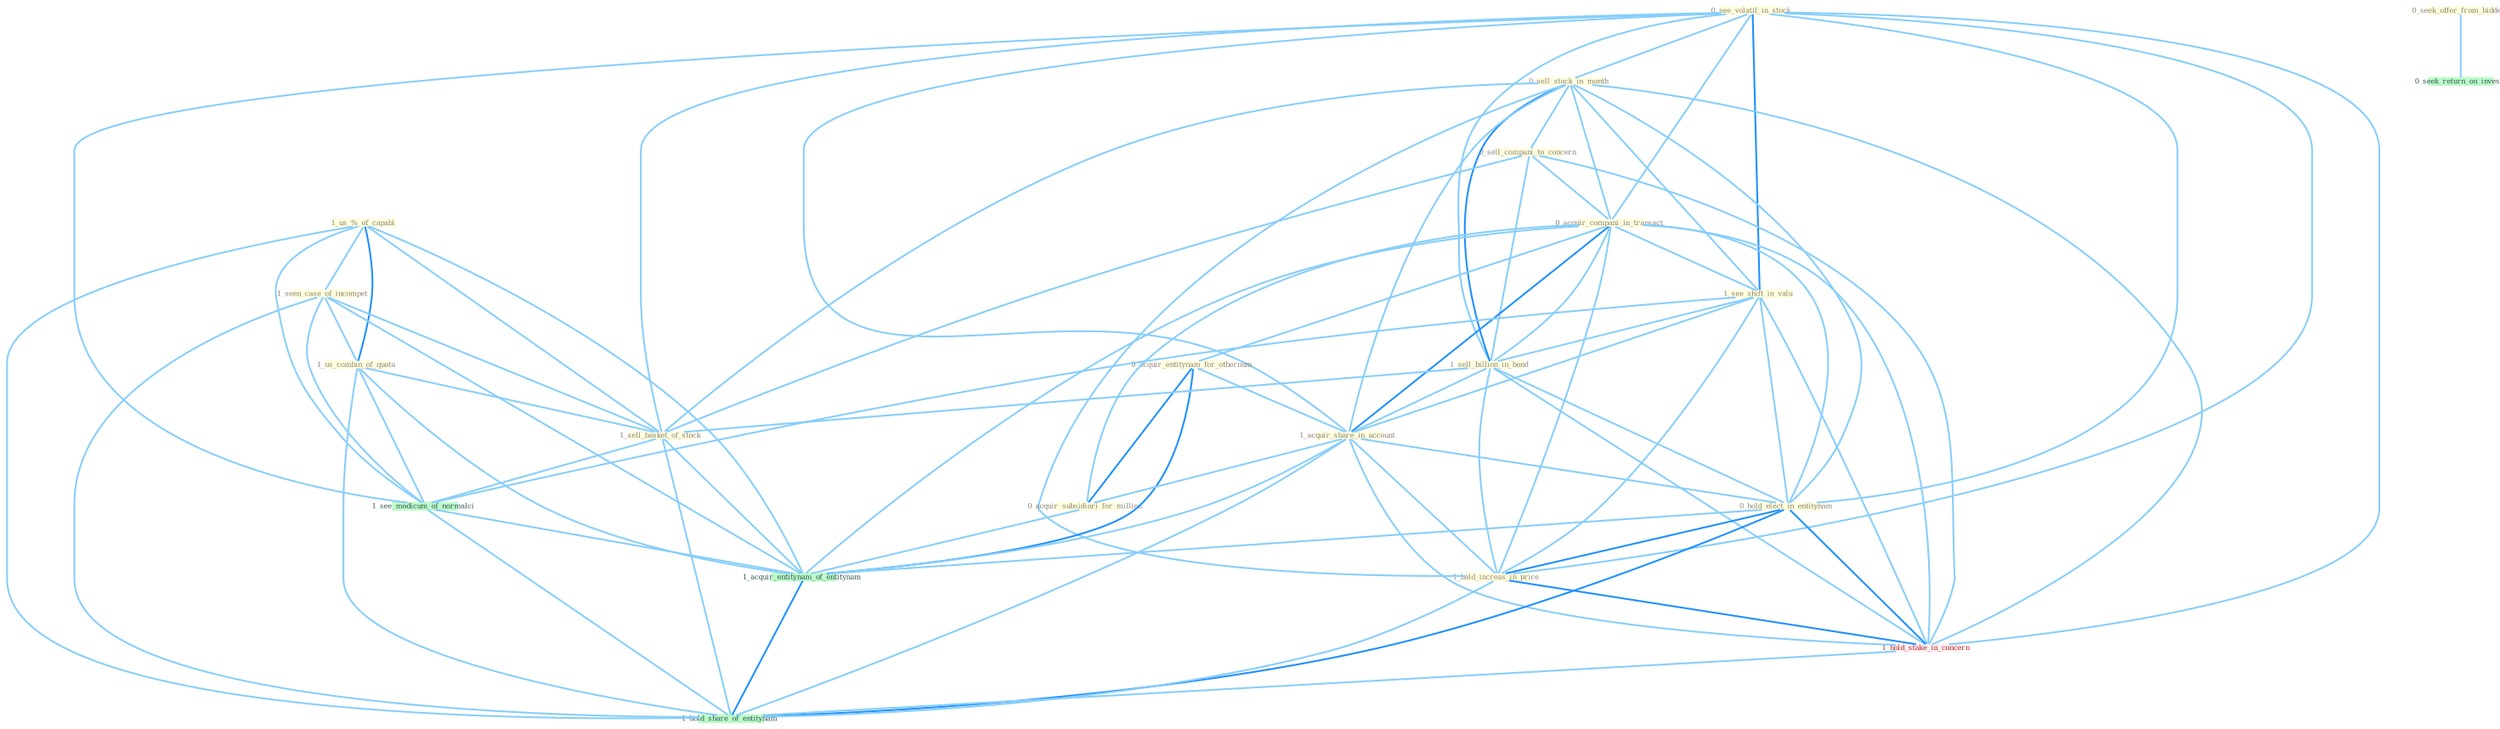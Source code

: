 Graph G{ 
    node
    [shape=polygon,style=filled,width=.5,height=.06,color="#BDFCC9",fixedsize=true,fontsize=4,
    fontcolor="#2f4f4f"];
    {node
    [color="#ffffe0", fontcolor="#8b7d6b"] "0_see_volatil_in_stock " "0_sell_stock_in_month " "0_sell_compani_to_concern " "1_us_%_of_capabl " "1_seen_case_of_incompet " "0_acquir_compani_in_transact " "0_seek_offer_from_bidder " "1_us_combin_of_quota " "1_see_shift_in_valu " "0_acquir_entitynam_for_othernum " "1_sell_billion_in_bond " "1_sell_basket_of_stock " "1_acquir_share_in_account " "0_acquir_subsidiari_for_million " "0_hold_elect_in_entitynam " "1_hold_increas_in_price "}
{node [color="#fff0f5", fontcolor="#b22222"] "1_hold_stake_in_concern "}
edge [color="#B0E2FF"];

	"0_see_volatil_in_stock " -- "0_sell_stock_in_month " [w="1", color="#87cefa" ];
	"0_see_volatil_in_stock " -- "0_acquir_compani_in_transact " [w="1", color="#87cefa" ];
	"0_see_volatil_in_stock " -- "1_see_shift_in_valu " [w="2", color="#1e90ff" , len=0.8];
	"0_see_volatil_in_stock " -- "1_sell_billion_in_bond " [w="1", color="#87cefa" ];
	"0_see_volatil_in_stock " -- "1_sell_basket_of_stock " [w="1", color="#87cefa" ];
	"0_see_volatil_in_stock " -- "1_acquir_share_in_account " [w="1", color="#87cefa" ];
	"0_see_volatil_in_stock " -- "0_hold_elect_in_entitynam " [w="1", color="#87cefa" ];
	"0_see_volatil_in_stock " -- "1_hold_increas_in_price " [w="1", color="#87cefa" ];
	"0_see_volatil_in_stock " -- "1_hold_stake_in_concern " [w="1", color="#87cefa" ];
	"0_see_volatil_in_stock " -- "1_see_modicum_of_normalci " [w="1", color="#87cefa" ];
	"0_sell_stock_in_month " -- "0_sell_compani_to_concern " [w="1", color="#87cefa" ];
	"0_sell_stock_in_month " -- "0_acquir_compani_in_transact " [w="1", color="#87cefa" ];
	"0_sell_stock_in_month " -- "1_see_shift_in_valu " [w="1", color="#87cefa" ];
	"0_sell_stock_in_month " -- "1_sell_billion_in_bond " [w="2", color="#1e90ff" , len=0.8];
	"0_sell_stock_in_month " -- "1_sell_basket_of_stock " [w="1", color="#87cefa" ];
	"0_sell_stock_in_month " -- "1_acquir_share_in_account " [w="1", color="#87cefa" ];
	"0_sell_stock_in_month " -- "0_hold_elect_in_entitynam " [w="1", color="#87cefa" ];
	"0_sell_stock_in_month " -- "1_hold_increas_in_price " [w="1", color="#87cefa" ];
	"0_sell_stock_in_month " -- "1_hold_stake_in_concern " [w="1", color="#87cefa" ];
	"0_sell_compani_to_concern " -- "0_acquir_compani_in_transact " [w="1", color="#87cefa" ];
	"0_sell_compani_to_concern " -- "1_sell_billion_in_bond " [w="1", color="#87cefa" ];
	"0_sell_compani_to_concern " -- "1_sell_basket_of_stock " [w="1", color="#87cefa" ];
	"0_sell_compani_to_concern " -- "1_hold_stake_in_concern " [w="1", color="#87cefa" ];
	"1_us_%_of_capabl " -- "1_seen_case_of_incompet " [w="1", color="#87cefa" ];
	"1_us_%_of_capabl " -- "1_us_combin_of_quota " [w="2", color="#1e90ff" , len=0.8];
	"1_us_%_of_capabl " -- "1_sell_basket_of_stock " [w="1", color="#87cefa" ];
	"1_us_%_of_capabl " -- "1_see_modicum_of_normalci " [w="1", color="#87cefa" ];
	"1_us_%_of_capabl " -- "1_acquir_entitynam_of_entitynam " [w="1", color="#87cefa" ];
	"1_us_%_of_capabl " -- "1_hold_share_of_entitynam " [w="1", color="#87cefa" ];
	"1_seen_case_of_incompet " -- "1_us_combin_of_quota " [w="1", color="#87cefa" ];
	"1_seen_case_of_incompet " -- "1_sell_basket_of_stock " [w="1", color="#87cefa" ];
	"1_seen_case_of_incompet " -- "1_see_modicum_of_normalci " [w="1", color="#87cefa" ];
	"1_seen_case_of_incompet " -- "1_acquir_entitynam_of_entitynam " [w="1", color="#87cefa" ];
	"1_seen_case_of_incompet " -- "1_hold_share_of_entitynam " [w="1", color="#87cefa" ];
	"0_acquir_compani_in_transact " -- "1_see_shift_in_valu " [w="1", color="#87cefa" ];
	"0_acquir_compani_in_transact " -- "0_acquir_entitynam_for_othernum " [w="1", color="#87cefa" ];
	"0_acquir_compani_in_transact " -- "1_sell_billion_in_bond " [w="1", color="#87cefa" ];
	"0_acquir_compani_in_transact " -- "1_acquir_share_in_account " [w="2", color="#1e90ff" , len=0.8];
	"0_acquir_compani_in_transact " -- "0_acquir_subsidiari_for_million " [w="1", color="#87cefa" ];
	"0_acquir_compani_in_transact " -- "0_hold_elect_in_entitynam " [w="1", color="#87cefa" ];
	"0_acquir_compani_in_transact " -- "1_hold_increas_in_price " [w="1", color="#87cefa" ];
	"0_acquir_compani_in_transact " -- "1_hold_stake_in_concern " [w="1", color="#87cefa" ];
	"0_acquir_compani_in_transact " -- "1_acquir_entitynam_of_entitynam " [w="1", color="#87cefa" ];
	"0_seek_offer_from_bidder " -- "0_seek_return_on_invest " [w="1", color="#87cefa" ];
	"1_us_combin_of_quota " -- "1_sell_basket_of_stock " [w="1", color="#87cefa" ];
	"1_us_combin_of_quota " -- "1_see_modicum_of_normalci " [w="1", color="#87cefa" ];
	"1_us_combin_of_quota " -- "1_acquir_entitynam_of_entitynam " [w="1", color="#87cefa" ];
	"1_us_combin_of_quota " -- "1_hold_share_of_entitynam " [w="1", color="#87cefa" ];
	"1_see_shift_in_valu " -- "1_sell_billion_in_bond " [w="1", color="#87cefa" ];
	"1_see_shift_in_valu " -- "1_acquir_share_in_account " [w="1", color="#87cefa" ];
	"1_see_shift_in_valu " -- "0_hold_elect_in_entitynam " [w="1", color="#87cefa" ];
	"1_see_shift_in_valu " -- "1_hold_increas_in_price " [w="1", color="#87cefa" ];
	"1_see_shift_in_valu " -- "1_hold_stake_in_concern " [w="1", color="#87cefa" ];
	"1_see_shift_in_valu " -- "1_see_modicum_of_normalci " [w="1", color="#87cefa" ];
	"0_acquir_entitynam_for_othernum " -- "1_acquir_share_in_account " [w="1", color="#87cefa" ];
	"0_acquir_entitynam_for_othernum " -- "0_acquir_subsidiari_for_million " [w="2", color="#1e90ff" , len=0.8];
	"0_acquir_entitynam_for_othernum " -- "1_acquir_entitynam_of_entitynam " [w="2", color="#1e90ff" , len=0.8];
	"1_sell_billion_in_bond " -- "1_sell_basket_of_stock " [w="1", color="#87cefa" ];
	"1_sell_billion_in_bond " -- "1_acquir_share_in_account " [w="1", color="#87cefa" ];
	"1_sell_billion_in_bond " -- "0_hold_elect_in_entitynam " [w="1", color="#87cefa" ];
	"1_sell_billion_in_bond " -- "1_hold_increas_in_price " [w="1", color="#87cefa" ];
	"1_sell_billion_in_bond " -- "1_hold_stake_in_concern " [w="1", color="#87cefa" ];
	"1_sell_basket_of_stock " -- "1_see_modicum_of_normalci " [w="1", color="#87cefa" ];
	"1_sell_basket_of_stock " -- "1_acquir_entitynam_of_entitynam " [w="1", color="#87cefa" ];
	"1_sell_basket_of_stock " -- "1_hold_share_of_entitynam " [w="1", color="#87cefa" ];
	"1_acquir_share_in_account " -- "0_acquir_subsidiari_for_million " [w="1", color="#87cefa" ];
	"1_acquir_share_in_account " -- "0_hold_elect_in_entitynam " [w="1", color="#87cefa" ];
	"1_acquir_share_in_account " -- "1_hold_increas_in_price " [w="1", color="#87cefa" ];
	"1_acquir_share_in_account " -- "1_hold_stake_in_concern " [w="1", color="#87cefa" ];
	"1_acquir_share_in_account " -- "1_acquir_entitynam_of_entitynam " [w="1", color="#87cefa" ];
	"1_acquir_share_in_account " -- "1_hold_share_of_entitynam " [w="1", color="#87cefa" ];
	"0_acquir_subsidiari_for_million " -- "1_acquir_entitynam_of_entitynam " [w="1", color="#87cefa" ];
	"0_hold_elect_in_entitynam " -- "1_hold_increas_in_price " [w="2", color="#1e90ff" , len=0.8];
	"0_hold_elect_in_entitynam " -- "1_hold_stake_in_concern " [w="2", color="#1e90ff" , len=0.8];
	"0_hold_elect_in_entitynam " -- "1_acquir_entitynam_of_entitynam " [w="1", color="#87cefa" ];
	"0_hold_elect_in_entitynam " -- "1_hold_share_of_entitynam " [w="2", color="#1e90ff" , len=0.8];
	"1_hold_increas_in_price " -- "1_hold_stake_in_concern " [w="2", color="#1e90ff" , len=0.8];
	"1_hold_increas_in_price " -- "1_hold_share_of_entitynam " [w="1", color="#87cefa" ];
	"1_hold_stake_in_concern " -- "1_hold_share_of_entitynam " [w="1", color="#87cefa" ];
	"1_see_modicum_of_normalci " -- "1_acquir_entitynam_of_entitynam " [w="1", color="#87cefa" ];
	"1_see_modicum_of_normalci " -- "1_hold_share_of_entitynam " [w="1", color="#87cefa" ];
	"1_acquir_entitynam_of_entitynam " -- "1_hold_share_of_entitynam " [w="2", color="#1e90ff" , len=0.8];
}